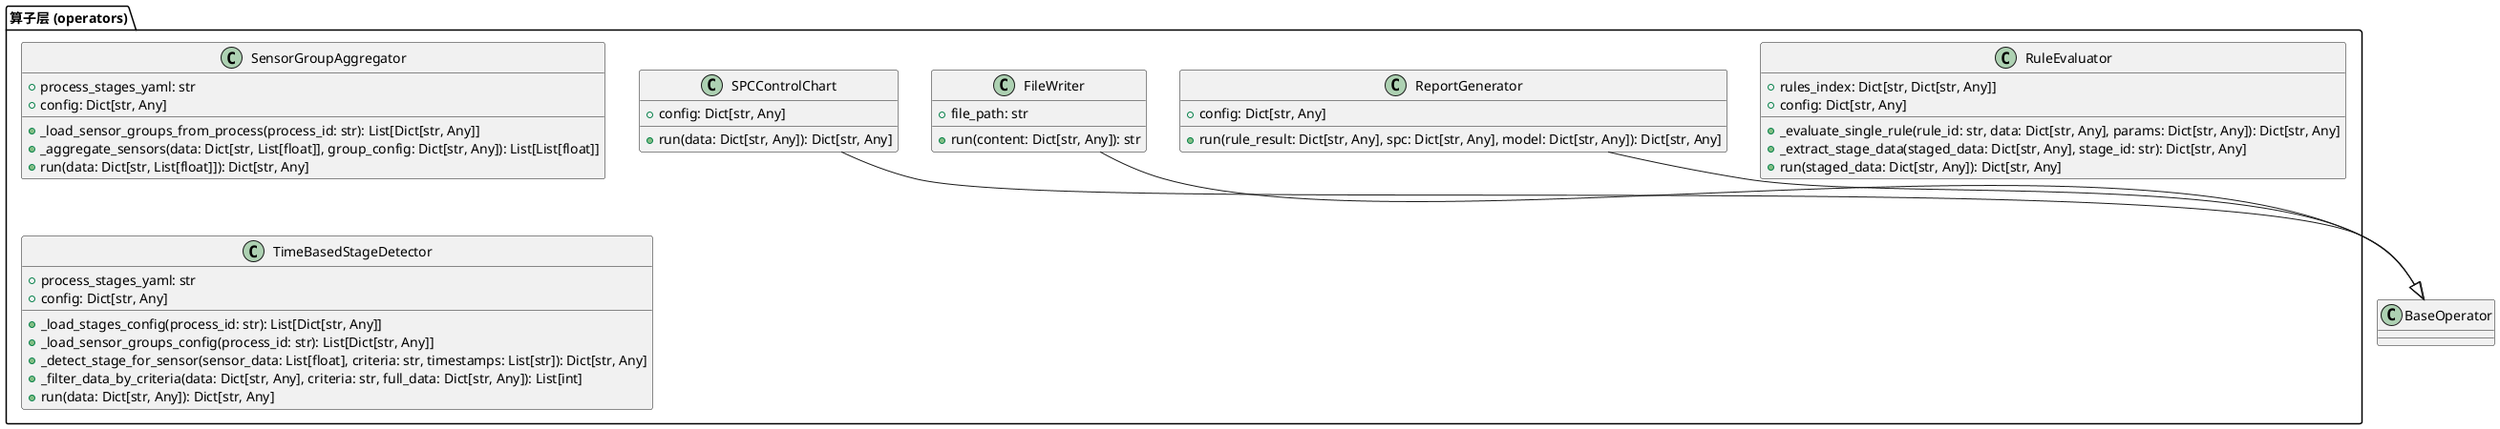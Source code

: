 @startuml
' operators.puml - 算子层
package "算子层 (operators)" {
    class SensorGroupAggregator {
        +process_stages_yaml: str
        +config: Dict[str, Any]
        +_load_sensor_groups_from_process(process_id: str): List[Dict[str, Any]]
        +_aggregate_sensors(data: Dict[str, List[float]], group_config: Dict[str, Any]): List[List[float]]
        +run(data: Dict[str, List[float]]): Dict[str, Any]
    }
    class RuleEvaluator {
        +rules_index: Dict[str, Dict[str, Any]]
        +config: Dict[str, Any]
        +_evaluate_single_rule(rule_id: str, data: Dict[str, Any], params: Dict[str, Any]): Dict[str, Any]
        +_extract_stage_data(staged_data: Dict[str, Any], stage_id: str): Dict[str, Any]
        +run(staged_data: Dict[str, Any]): Dict[str, Any]
    }
    class TimeBasedStageDetector {
        +process_stages_yaml: str
        +config: Dict[str, Any]
        +_load_stages_config(process_id: str): List[Dict[str, Any]]
        +_load_sensor_groups_config(process_id: str): List[Dict[str, Any]]
        +_detect_stage_for_sensor(sensor_data: List[float], criteria: str, timestamps: List[str]): Dict[str, Any]
        +_filter_data_by_criteria(data: Dict[str, Any], criteria: str, full_data: Dict[str, Any]): List[int]
        +run(data: Dict[str, Any]): Dict[str, Any]
    }
    class ReportGenerator {
        +config: Dict[str, Any]
        +run(rule_result: Dict[str, Any], spc: Dict[str, Any], model: Dict[str, Any]): Dict[str, Any]
    }
    class FileWriter {
        +file_path: str
        +run(content: Dict[str, Any]): str
    }
    class SPCControlChart {
        +config: Dict[str, Any]
        +run(data: Dict[str, Any]): Dict[str, Any]
    }
}

' 继承
ReportGenerator --|> BaseOperator
FileWriter --|> BaseOperator
SPCControlChart --|> BaseOperator

@enduml